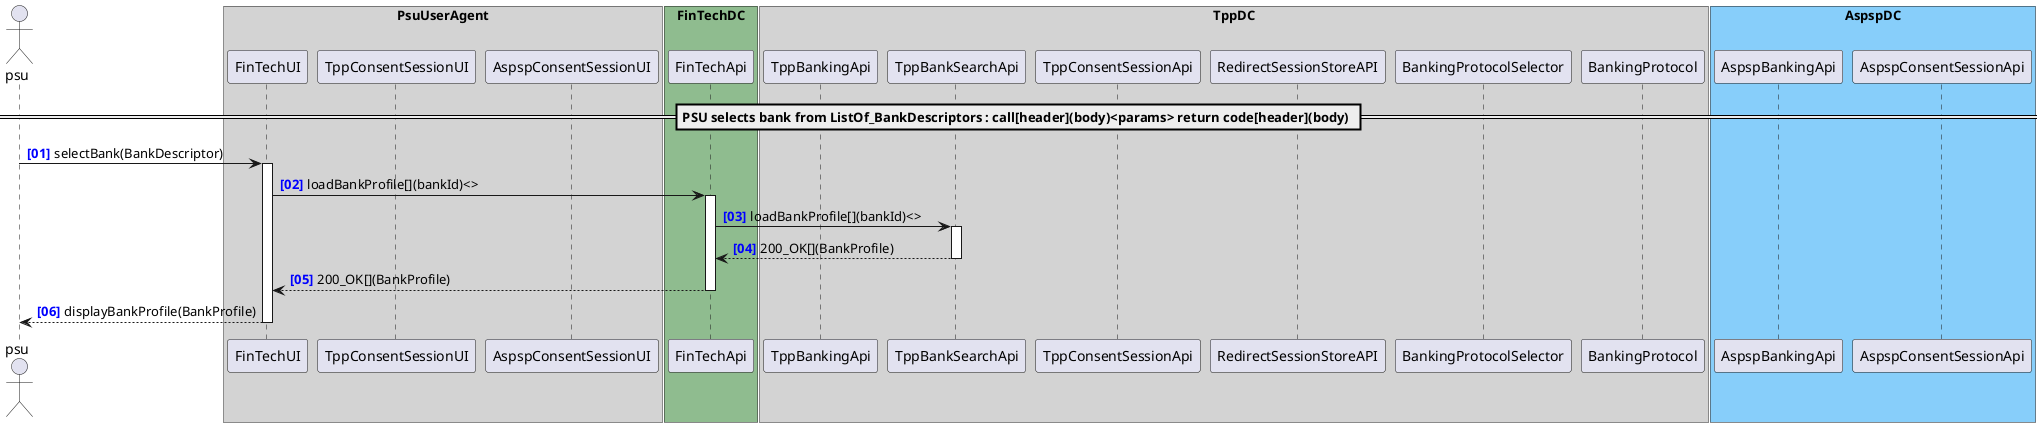 @startuml

autonumber "<b><color blue>[00]"
actor psu

box "PsuUserAgent" #LightGray
    participant "FinTechUI" as FinTechUI
    participant "TppConsentSessionUI" as TppConsentSessionUI
    participant "AspspConsentSessionUI" as AspspConsentSessionUI
end box
box "FinTechDC" #DarkSeaGreen
    participant "FinTechApi" as FinTechApi
end box
box "TppDC" #LightGray
    participant "TppBankingApi" as TppBankingApi
    participant "TppBankSearchApi" as TppBankSearchApi
    participant "TppConsentSessionApi" as TppConsentSessionApi

    participant "RedirectSessionStoreAPI" as RedirectSessionStoreAPI
    participant "BankingProtocolSelector" as BankingProtocolSelector
    participant "BankingProtocol" as BankingProtocol
end box
box "AspspDC" #LightSkyBlue
	participant "AspspBankingApi" as AspspBankingApi
    participant "AspspConsentSessionApi" as AspspConsentSessionApi
end box

== PSU selects bank from ListOf_BankDescriptors : call[header](body)<params> return code[header](body) ==

psu -> FinTechUI ++ : selectBank(BankDescriptor)
FinTechUI -> FinTechApi ++ : loadBankProfile[](bankId)<>
FinTechApi -> TppBankSearchApi ++ : loadBankProfile[](bankId)<>
return 200_OK[](BankProfile)
return 200_OK[](BankProfile)
return displayBankProfile(BankProfile)

@enduml